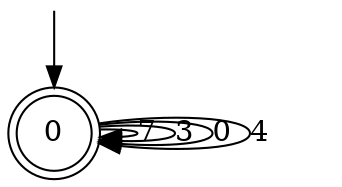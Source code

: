 digraph g {

	s0 [shape="doublecircle" label="0"];
	s0 -> s0 [label="7"];
	s0 -> s0 [label="3"];
	s0 -> s0 [label="0"];
	s0 -> s0 [label="4"];

__start0 [label="" shape="none" width="0" height="0"];
__start0 -> s0;

}
